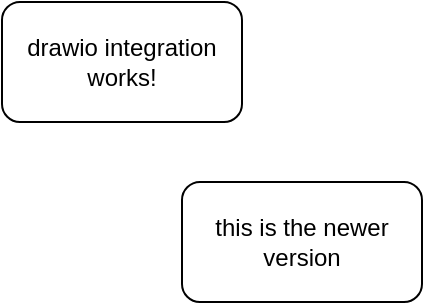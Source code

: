 <mxfile version="21.6.9" type="github">
  <diagram id="gg6V0xDvBF5r3nPZjQjO" name="Page-1">
    <mxGraphModel dx="2074" dy="790" grid="1" gridSize="10" guides="1" tooltips="1" connect="1" arrows="1" fold="1" page="1" pageScale="1" pageWidth="827" pageHeight="1169" math="0" shadow="0">
      <root>
        <mxCell id="0" />
        <mxCell id="1" parent="0" />
        <mxCell id="DMkVn5aY7eAewb3jU-zt-1" value="drawio integration works!" style="rounded=1;whiteSpace=wrap;html=1;" parent="1" vertex="1">
          <mxGeometry x="330" y="260" width="120" height="60" as="geometry" />
        </mxCell>
        <mxCell id="mv_pp66MDm7ZQXrBCSP5-1" value="this is the newer version" style="rounded=1;whiteSpace=wrap;html=1;" vertex="1" parent="1">
          <mxGeometry x="420" y="350" width="120" height="60" as="geometry" />
        </mxCell>
      </root>
    </mxGraphModel>
  </diagram>
</mxfile>
